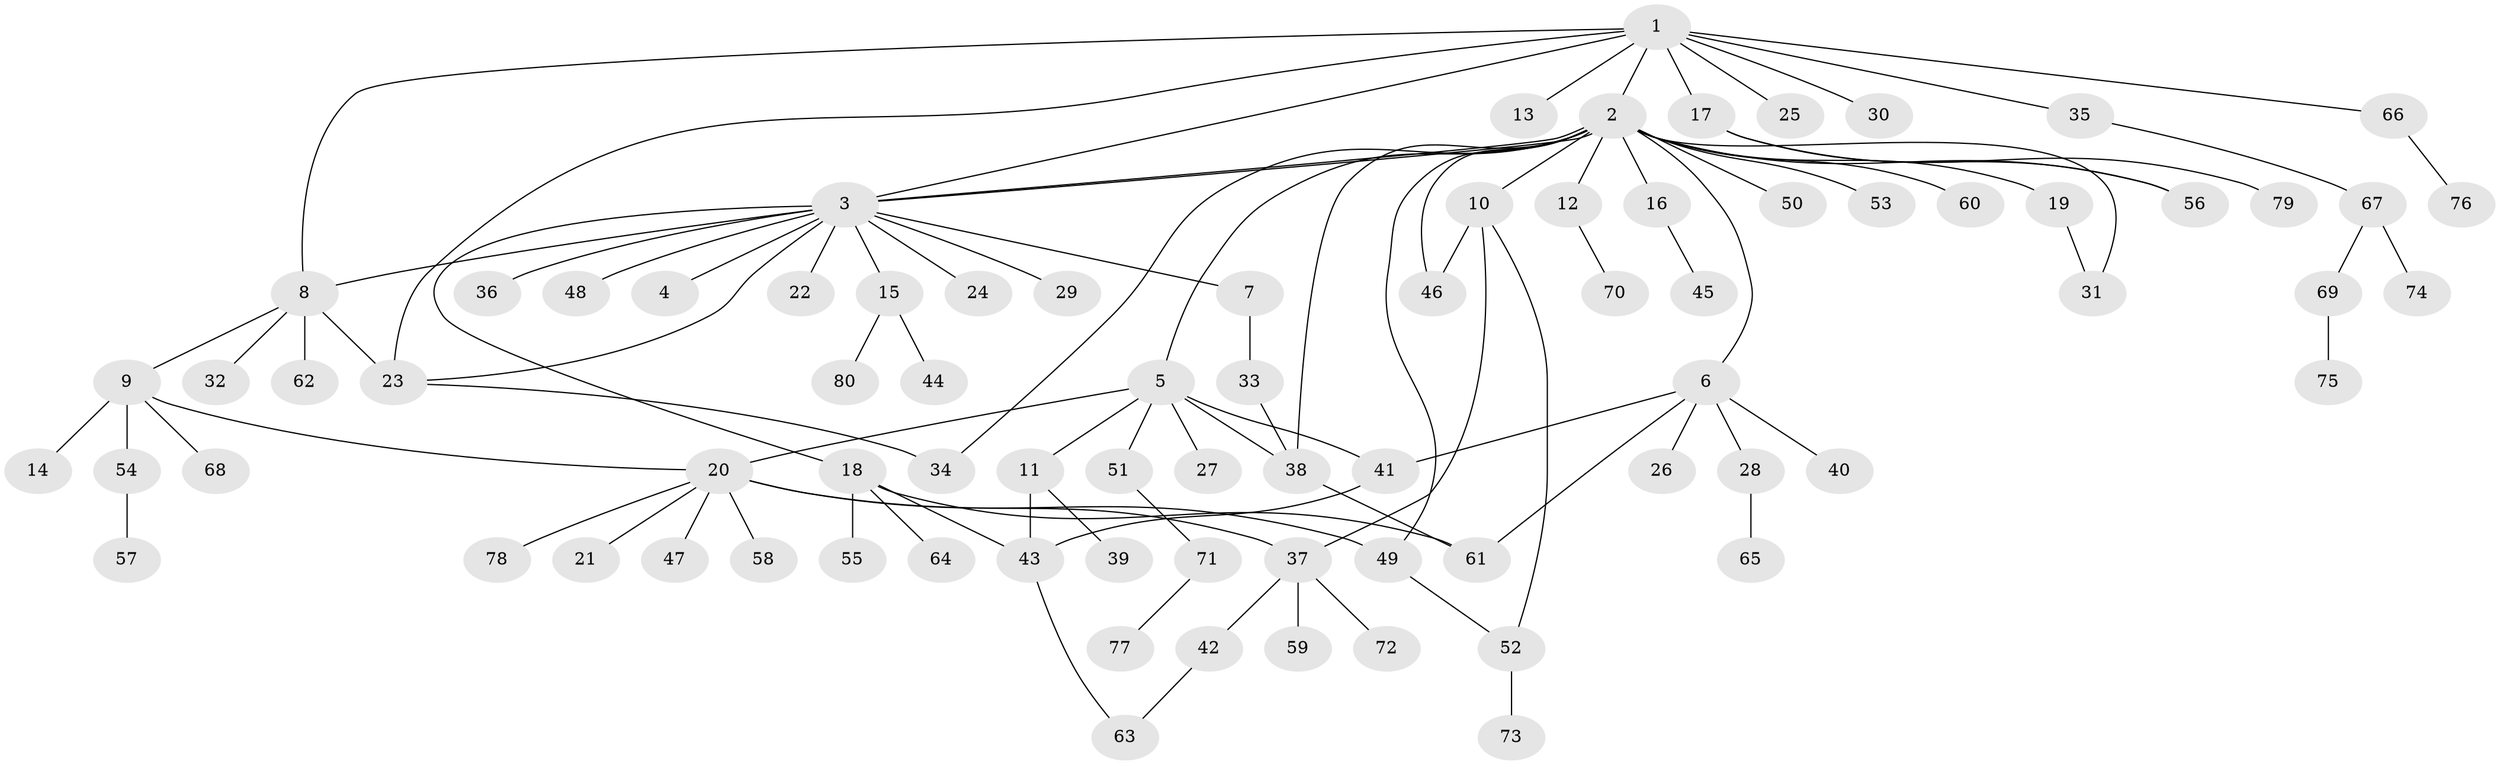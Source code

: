 // coarse degree distribution, {4: 0.07017543859649122, 7: 0.017543859649122806, 1: 0.49122807017543857, 12: 0.017543859649122806, 9: 0.017543859649122806, 3: 0.07017543859649122, 6: 0.017543859649122806, 5: 0.07017543859649122, 2: 0.21052631578947367, 14: 0.017543859649122806}
// Generated by graph-tools (version 1.1) at 2025/36/03/04/25 23:36:47]
// undirected, 80 vertices, 100 edges
graph export_dot {
  node [color=gray90,style=filled];
  1;
  2;
  3;
  4;
  5;
  6;
  7;
  8;
  9;
  10;
  11;
  12;
  13;
  14;
  15;
  16;
  17;
  18;
  19;
  20;
  21;
  22;
  23;
  24;
  25;
  26;
  27;
  28;
  29;
  30;
  31;
  32;
  33;
  34;
  35;
  36;
  37;
  38;
  39;
  40;
  41;
  42;
  43;
  44;
  45;
  46;
  47;
  48;
  49;
  50;
  51;
  52;
  53;
  54;
  55;
  56;
  57;
  58;
  59;
  60;
  61;
  62;
  63;
  64;
  65;
  66;
  67;
  68;
  69;
  70;
  71;
  72;
  73;
  74;
  75;
  76;
  77;
  78;
  79;
  80;
  1 -- 2;
  1 -- 3;
  1 -- 8;
  1 -- 13;
  1 -- 17;
  1 -- 23;
  1 -- 25;
  1 -- 30;
  1 -- 35;
  1 -- 66;
  2 -- 3;
  2 -- 3;
  2 -- 5;
  2 -- 6;
  2 -- 10;
  2 -- 12;
  2 -- 16;
  2 -- 19;
  2 -- 31;
  2 -- 34;
  2 -- 38;
  2 -- 46;
  2 -- 49;
  2 -- 50;
  2 -- 53;
  2 -- 56;
  2 -- 60;
  3 -- 4;
  3 -- 7;
  3 -- 8;
  3 -- 15;
  3 -- 18;
  3 -- 22;
  3 -- 23;
  3 -- 24;
  3 -- 29;
  3 -- 36;
  3 -- 48;
  5 -- 11;
  5 -- 20;
  5 -- 27;
  5 -- 38;
  5 -- 41;
  5 -- 51;
  6 -- 26;
  6 -- 28;
  6 -- 40;
  6 -- 41;
  6 -- 61;
  7 -- 33;
  8 -- 9;
  8 -- 23;
  8 -- 32;
  8 -- 62;
  9 -- 14;
  9 -- 20;
  9 -- 54;
  9 -- 68;
  10 -- 37;
  10 -- 46;
  10 -- 52;
  11 -- 39;
  11 -- 43;
  12 -- 70;
  15 -- 44;
  15 -- 80;
  16 -- 45;
  17 -- 56;
  17 -- 79;
  18 -- 43;
  18 -- 55;
  18 -- 61;
  18 -- 64;
  19 -- 31;
  20 -- 21;
  20 -- 37;
  20 -- 47;
  20 -- 49;
  20 -- 58;
  20 -- 78;
  23 -- 34;
  28 -- 65;
  33 -- 38;
  35 -- 67;
  37 -- 42;
  37 -- 59;
  37 -- 72;
  38 -- 61;
  41 -- 43;
  42 -- 63;
  43 -- 63;
  49 -- 52;
  51 -- 71;
  52 -- 73;
  54 -- 57;
  66 -- 76;
  67 -- 69;
  67 -- 74;
  69 -- 75;
  71 -- 77;
}
